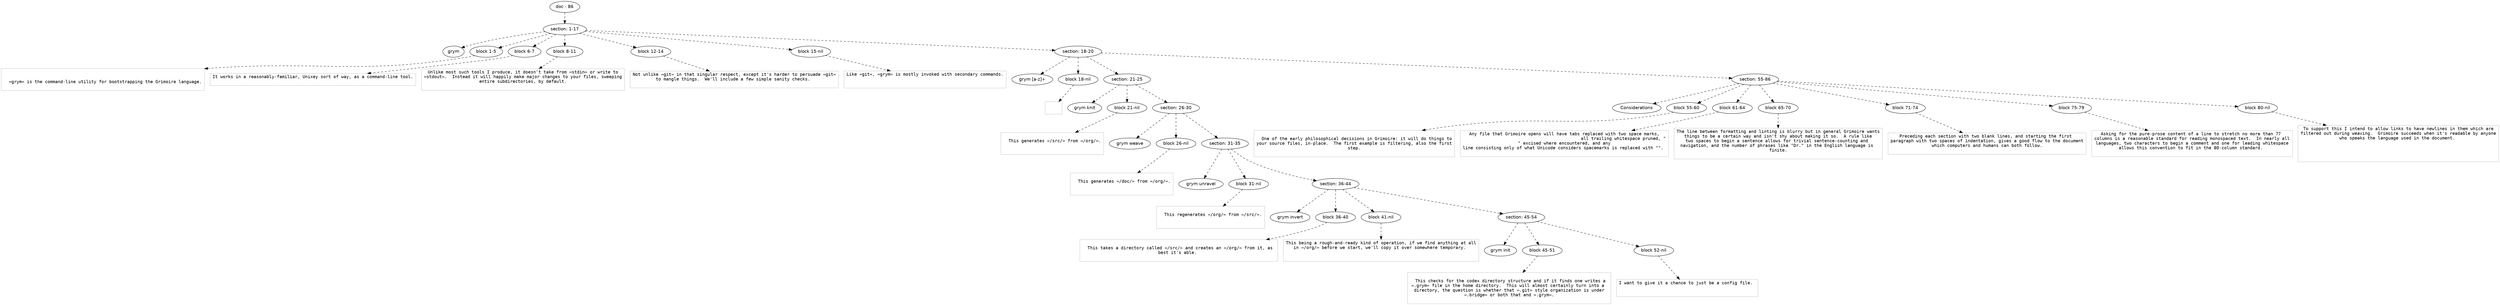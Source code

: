 digraph hierarchy {

node [fontname=Helvetica]
edge [style=dashed]

doc_0 [label="doc - 86"]

doc_0 -> { section_1}
{rank=same; section_1}

section_1 [label="section: 1-17"]

section_1 -> { header_2 block_3 block_4 block_5 block_6 block_7 section_8}
{rank=same; header_2 block_3 block_4 block_5 block_6 block_7 section_8}

header_2 [label="grym"]
block_3 [label="block 1-5"]
block_4 [label="block 6-7"]
block_5 [label="block 8-11"]
block_6 [label="block 12-14"]
block_7 [label="block 15-nil"]
section_8 [label="section: 18-20"]


block_3 -> leaf_9
leaf_9  [color=Gray,shape=rectangle,fontname=Inconsolata,label="

  =grym= is the command-line utility for bootstrapping the Grimoire language.

"]
block_4 -> leaf_10
leaf_10  [color=Gray,shape=rectangle,fontname=Inconsolata,label="It works in a reasonably-familiar, Unixey sort of way, as a command-line tool.

"]
block_5 -> leaf_11
leaf_11  [color=Gray,shape=rectangle,fontname=Inconsolata,label="Unlike most such tools I produce, it doesn't take from =stdin= or write to
=stdout=.  Instead it will happily make major changes to your files, sweeping
entire subdirectories, by default.

"]
block_6 -> leaf_12
leaf_12  [color=Gray,shape=rectangle,fontname=Inconsolata,label="Not unlike =git= in that singular respect, except it's harder to persuade =git=
to mangle things.  We'll include a few simple sanity checks. 

"]
block_7 -> leaf_13
leaf_13  [color=Gray,shape=rectangle,fontname=Inconsolata,label="Like =git=, =grym= is mostly invoked with secondary commands.


"]section_8 -> { header_14 block_15 section_16 section_17}
{rank=same; header_14 block_15 section_16 section_17}

header_14 [label="grym [a-z]+"]
block_15 [label="block 18-nil"]
section_16 [label="section: 21-25"]
section_17 [label="section: 55-86"]


block_15 -> leaf_18
leaf_18  [color=Gray,shape=rectangle,fontname=Inconsolata,label="

"]section_16 -> { header_19 block_20 section_21}
{rank=same; header_19 block_20 section_21}

header_19 [label="grym knit"]
block_20 [label="block 21-nil"]
section_21 [label="section: 26-30"]


block_20 -> leaf_22
leaf_22  [color=Gray,shape=rectangle,fontname=Inconsolata,label="
  This generates =/src/= from =/org/=.


"]section_21 -> { header_23 block_24 section_25}
{rank=same; header_23 block_24 section_25}

header_23 [label="grym weave"]
block_24 [label="block 26-nil"]
section_25 [label="section: 31-35"]


block_24 -> leaf_26
leaf_26  [color=Gray,shape=rectangle,fontname=Inconsolata,label="
  This generates =/doc/= from =/org/=.


"]section_25 -> { header_27 block_28 section_29}
{rank=same; header_27 block_28 section_29}

header_27 [label="grym unravel"]
block_28 [label="block 31-nil"]
section_29 [label="section: 36-44"]


block_28 -> leaf_30
leaf_30  [color=Gray,shape=rectangle,fontname=Inconsolata,label="
  This regenerates =/org/= from =/src/=.


"]section_29 -> { header_31 block_32 block_33 section_34}
{rank=same; header_31 block_32 block_33 section_34}

header_31 [label="grym invert"]
block_32 [label="block 36-40"]
block_33 [label="block 41-nil"]
section_34 [label="section: 45-54"]


block_32 -> leaf_35
leaf_35  [color=Gray,shape=rectangle,fontname=Inconsolata,label="
  This takes a directory called =/src/= and creates an =/org/= from it, as 
best it's able. 

"]
block_33 -> leaf_36
leaf_36  [color=Gray,shape=rectangle,fontname=Inconsolata,label="This being a rough-and-ready kind of operation, if we find anything at all
in =/org/= before we start, we'll copy it over somewhere temporary. 


"]section_34 -> { header_37 block_38 block_39}
{rank=same; header_37 block_38 block_39}

header_37 [label="grym init"]
block_38 [label="block 45-51"]
block_39 [label="block 52-nil"]


block_38 -> leaf_40
leaf_40  [color=Gray,shape=rectangle,fontname=Inconsolata,label="
  This checks for the codex directory structure and if it finds one writes a 
=.grym= file in the home directory.  This will almost certainly turn into a 
directory, the question is whether that =.git= style organization is under
=.bridge= or both that and =.grym=.

"]
block_39 -> leaf_41
leaf_41  [color=Gray,shape=rectangle,fontname=Inconsolata,label="I want to give it a chance to just be a config file. 


"]section_17 -> { header_42 block_43 block_44 block_45 block_46 block_47 block_48}
{rank=same; header_42 block_43 block_44 block_45 block_46 block_47 block_48}

header_42 [label="Considerations"]
block_43 [label="block 55-60"]
block_44 [label="block 61-64"]
block_45 [label="block 65-70"]
block_46 [label="block 71-74"]
block_47 [label="block 75-79"]
block_48 [label="block 80-nil"]


block_43 -> leaf_49
leaf_49  [color=Gray,shape=rectangle,fontname=Inconsolata,label="
  One of the early philosophical decisions in Grimoire: it will do things to
your source files, in-place.  The first example is filtering, also the first
step.

"]
block_44 -> leaf_50
leaf_50  [color=Gray,shape=rectangle,fontname=Inconsolata,label="Any file that Grimoire opens will have tabs replaced with two space marks,
all trailing whitespace pruned, \"\r\" excised where encountered, and any
line consisting only of what Unicode considers spacemarks is replaced with \"\". 

"]
block_45 -> leaf_51
leaf_51  [color=Gray,shape=rectangle,fontname=Inconsolata,label="The line between formatting and linting is blurry but in general Grimoire wants
things to be a certain way and isn't shy about making it so.  A rule like
two spaces to begin a sentence allows for trivial sentence-counting and 
navigation, and the number of phrases like \"Dr.\" in the English language is 
finite.

"]
block_46 -> leaf_52
leaf_52  [color=Gray,shape=rectangle,fontname=Inconsolata,label="Preceding each section with two blank lines, and starting the first 
paragraph with two spaces of indentation, gives a good flow to the document
which computers and humans can both follow.

"]
block_47 -> leaf_53
leaf_53  [color=Gray,shape=rectangle,fontname=Inconsolata,label="Asking for the pure-prose content of a line to stretch no more than 77 
columns is a reasonable standard for reading monospaced text.  In nearly all
languages, two characters to begin a comment and one for leading whitespace
allows this convention to fit in the 80-column standard. 

"]
block_48 -> leaf_54
leaf_54  [color=Gray,shape=rectangle,fontname=Inconsolata,label="To support this I intend to allow links to have newlines in them which are
filtered out during weaving.  Grimoire succeeds when it's readable by anyone
who speaks the language used in the document. 




"]
}
